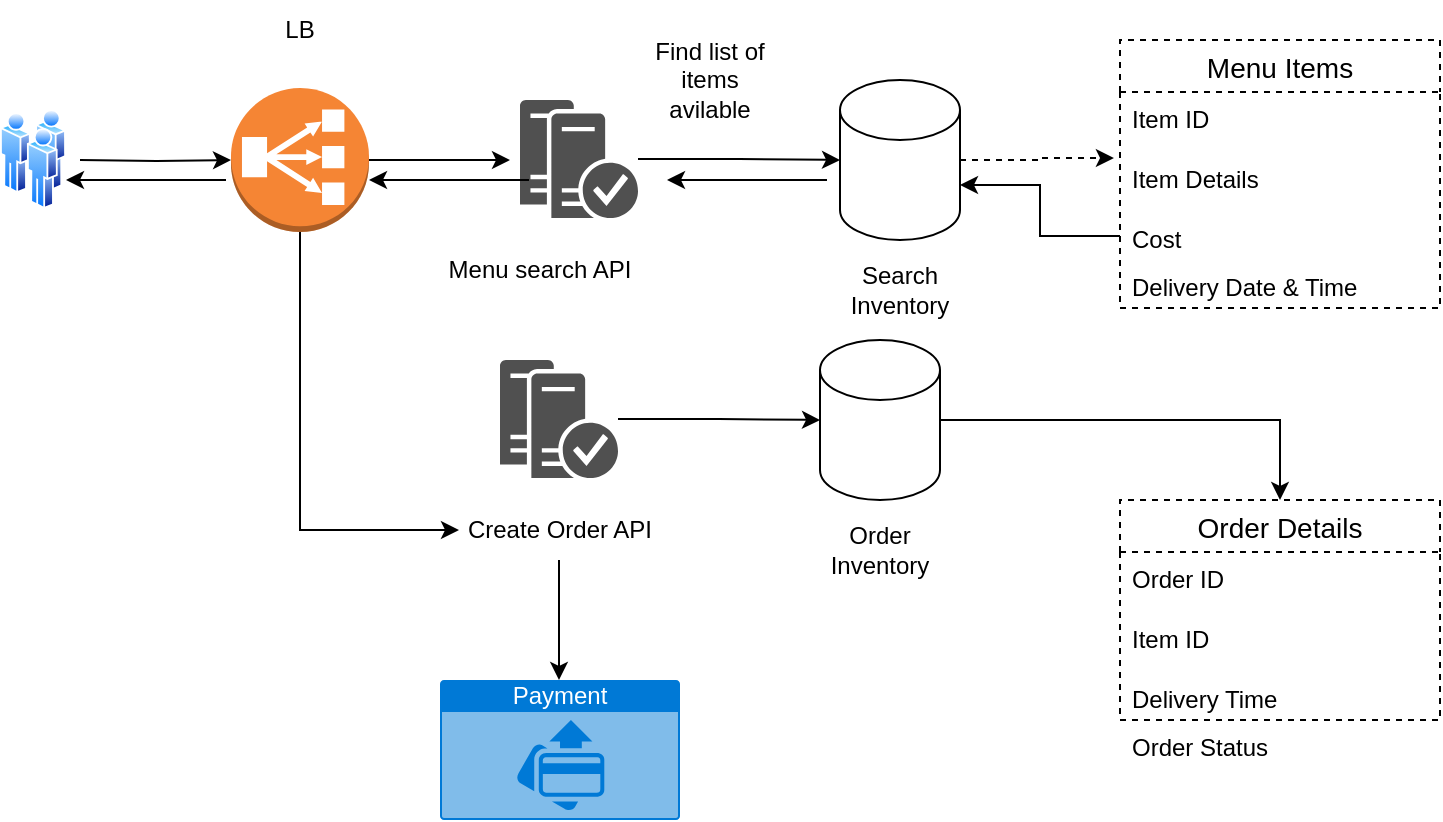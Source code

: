 <mxfile version="21.8.2" type="github">
  <diagram name="Page-1" id="LF_XqEVOaPdI56FDLNr_">
    <mxGraphModel dx="954" dy="610" grid="1" gridSize="10" guides="1" tooltips="1" connect="1" arrows="1" fold="1" page="1" pageScale="1" pageWidth="827" pageHeight="1169" math="0" shadow="0">
      <root>
        <mxCell id="0" />
        <mxCell id="1" parent="0" />
        <mxCell id="8he-RyBLAuNZcKXXixIF-3" style="edgeStyle=orthogonalEdgeStyle;rounded=0;orthogonalLoop=1;jettySize=auto;html=1;" edge="1" parent="1" target="8he-RyBLAuNZcKXXixIF-4">
          <mxGeometry relative="1" as="geometry">
            <mxPoint x="230" y="110" as="targetPoint" />
            <mxPoint x="120" y="110" as="sourcePoint" />
          </mxGeometry>
        </mxCell>
        <mxCell id="8he-RyBLAuNZcKXXixIF-27" style="edgeStyle=orthogonalEdgeStyle;rounded=0;orthogonalLoop=1;jettySize=auto;html=1;entryX=0;entryY=0.5;entryDx=0;entryDy=0;" edge="1" parent="1" source="8he-RyBLAuNZcKXXixIF-4" target="8he-RyBLAuNZcKXXixIF-29">
          <mxGeometry relative="1" as="geometry">
            <mxPoint x="250" y="310" as="targetPoint" />
            <Array as="points">
              <mxPoint x="230" y="295" />
            </Array>
          </mxGeometry>
        </mxCell>
        <mxCell id="8he-RyBLAuNZcKXXixIF-4" value="" style="outlineConnect=0;dashed=0;verticalLabelPosition=bottom;verticalAlign=top;align=center;html=1;shape=mxgraph.aws3.classic_load_balancer;fillColor=#F58534;gradientColor=none;" vertex="1" parent="1">
          <mxGeometry x="195.5" y="74" width="69" height="72" as="geometry" />
        </mxCell>
        <mxCell id="8he-RyBLAuNZcKXXixIF-5" style="edgeStyle=orthogonalEdgeStyle;rounded=0;orthogonalLoop=1;jettySize=auto;html=1;entryX=0.1;entryY=0.375;entryDx=0;entryDy=0;entryPerimeter=0;" edge="1" parent="1" source="8he-RyBLAuNZcKXXixIF-4">
          <mxGeometry relative="1" as="geometry">
            <mxPoint x="335" y="110" as="targetPoint" />
          </mxGeometry>
        </mxCell>
        <mxCell id="8he-RyBLAuNZcKXXixIF-8" style="edgeStyle=orthogonalEdgeStyle;rounded=0;orthogonalLoop=1;jettySize=auto;html=1;" edge="1" parent="1" source="8he-RyBLAuNZcKXXixIF-6" target="8he-RyBLAuNZcKXXixIF-7">
          <mxGeometry relative="1" as="geometry" />
        </mxCell>
        <mxCell id="8he-RyBLAuNZcKXXixIF-6" value="" style="sketch=0;pointerEvents=1;shadow=0;dashed=0;html=1;strokeColor=none;fillColor=#505050;labelPosition=center;verticalLabelPosition=bottom;verticalAlign=top;outlineConnect=0;align=center;shape=mxgraph.office.servers.trusted_application_pool;" vertex="1" parent="1">
          <mxGeometry x="340" y="80" width="59" height="59" as="geometry" />
        </mxCell>
        <mxCell id="8he-RyBLAuNZcKXXixIF-7" value="" style="shape=cylinder3;whiteSpace=wrap;html=1;boundedLbl=1;backgroundOutline=1;size=15;" vertex="1" parent="1">
          <mxGeometry x="500" y="70" width="60" height="80" as="geometry" />
        </mxCell>
        <mxCell id="8he-RyBLAuNZcKXXixIF-9" value="" style="image;aspect=fixed;perimeter=ellipsePerimeter;html=1;align=center;shadow=0;dashed=0;spacingTop=3;image=img/lib/active_directory/users.svg;" vertex="1" parent="1">
          <mxGeometry x="80" y="84.5" width="33" height="50" as="geometry" />
        </mxCell>
        <mxCell id="8he-RyBLAuNZcKXXixIF-10" value="LB" style="text;html=1;strokeColor=none;fillColor=none;align=center;verticalAlign=middle;whiteSpace=wrap;rounded=0;" vertex="1" parent="1">
          <mxGeometry x="200" y="30" width="60" height="30" as="geometry" />
        </mxCell>
        <mxCell id="8he-RyBLAuNZcKXXixIF-11" value="Menu search API" style="text;html=1;strokeColor=none;fillColor=none;align=center;verticalAlign=middle;whiteSpace=wrap;rounded=0;" vertex="1" parent="1">
          <mxGeometry x="300" y="150" width="100" height="30" as="geometry" />
        </mxCell>
        <mxCell id="8he-RyBLAuNZcKXXixIF-12" value="Search Inventory" style="text;html=1;strokeColor=none;fillColor=none;align=center;verticalAlign=middle;whiteSpace=wrap;rounded=0;" vertex="1" parent="1">
          <mxGeometry x="500" y="160" width="60" height="30" as="geometry" />
        </mxCell>
        <mxCell id="8he-RyBLAuNZcKXXixIF-13" value="Menu Items" style="swimlane;fontStyle=0;childLayout=stackLayout;horizontal=1;startSize=26;horizontalStack=0;resizeParent=1;resizeParentMax=0;resizeLast=0;collapsible=1;marginBottom=0;align=center;fontSize=14;dashed=1;" vertex="1" parent="1">
          <mxGeometry x="640" y="50" width="160" height="134" as="geometry" />
        </mxCell>
        <mxCell id="8he-RyBLAuNZcKXXixIF-14" value="Item ID" style="text;strokeColor=none;fillColor=none;spacingLeft=4;spacingRight=4;overflow=hidden;rotatable=0;points=[[0,0.5],[1,0.5]];portConstraint=eastwest;fontSize=12;whiteSpace=wrap;html=1;" vertex="1" parent="8he-RyBLAuNZcKXXixIF-13">
          <mxGeometry y="26" width="160" height="30" as="geometry" />
        </mxCell>
        <mxCell id="8he-RyBLAuNZcKXXixIF-15" value="Item Details" style="text;strokeColor=none;fillColor=none;spacingLeft=4;spacingRight=4;overflow=hidden;rotatable=0;points=[[0,0.5],[1,0.5]];portConstraint=eastwest;fontSize=12;whiteSpace=wrap;html=1;" vertex="1" parent="8he-RyBLAuNZcKXXixIF-13">
          <mxGeometry y="56" width="160" height="30" as="geometry" />
        </mxCell>
        <mxCell id="8he-RyBLAuNZcKXXixIF-16" value="Cost" style="text;strokeColor=none;fillColor=none;spacingLeft=4;spacingRight=4;overflow=hidden;rotatable=0;points=[[0,0.5],[1,0.5]];portConstraint=eastwest;fontSize=12;whiteSpace=wrap;html=1;" vertex="1" parent="8he-RyBLAuNZcKXXixIF-13">
          <mxGeometry y="86" width="160" height="24" as="geometry" />
        </mxCell>
        <mxCell id="8he-RyBLAuNZcKXXixIF-37" value="Delivery Date &amp;amp; Time" style="text;strokeColor=none;fillColor=none;spacingLeft=4;spacingRight=4;overflow=hidden;rotatable=0;points=[[0,0.5],[1,0.5]];portConstraint=eastwest;fontSize=12;whiteSpace=wrap;html=1;" vertex="1" parent="8he-RyBLAuNZcKXXixIF-13">
          <mxGeometry y="110" width="160" height="24" as="geometry" />
        </mxCell>
        <mxCell id="8he-RyBLAuNZcKXXixIF-17" style="edgeStyle=orthogonalEdgeStyle;rounded=0;orthogonalLoop=1;jettySize=auto;html=1;entryX=-0.019;entryY=0.1;entryDx=0;entryDy=0;entryPerimeter=0;dashed=1;" edge="1" parent="1" source="8he-RyBLAuNZcKXXixIF-7" target="8he-RyBLAuNZcKXXixIF-15">
          <mxGeometry relative="1" as="geometry" />
        </mxCell>
        <mxCell id="8he-RyBLAuNZcKXXixIF-18" value="Find list of items avilable" style="text;html=1;strokeColor=none;fillColor=none;align=center;verticalAlign=middle;whiteSpace=wrap;rounded=0;" vertex="1" parent="1">
          <mxGeometry x="400" y="54.5" width="70" height="30" as="geometry" />
        </mxCell>
        <mxCell id="8he-RyBLAuNZcKXXixIF-21" style="edgeStyle=orthogonalEdgeStyle;rounded=0;orthogonalLoop=1;jettySize=auto;html=1;entryX=1;entryY=0;entryDx=0;entryDy=52.5;entryPerimeter=0;" edge="1" parent="1" source="8he-RyBLAuNZcKXXixIF-16" target="8he-RyBLAuNZcKXXixIF-7">
          <mxGeometry relative="1" as="geometry" />
        </mxCell>
        <mxCell id="8he-RyBLAuNZcKXXixIF-22" value="" style="endArrow=classic;html=1;rounded=0;" edge="1" parent="1">
          <mxGeometry width="50" height="50" relative="1" as="geometry">
            <mxPoint x="493.5" y="120" as="sourcePoint" />
            <mxPoint x="413.5" y="120" as="targetPoint" />
          </mxGeometry>
        </mxCell>
        <mxCell id="8he-RyBLAuNZcKXXixIF-23" value="" style="endArrow=classic;html=1;rounded=0;" edge="1" parent="1">
          <mxGeometry width="50" height="50" relative="1" as="geometry">
            <mxPoint x="344.5" y="120" as="sourcePoint" />
            <mxPoint x="264.5" y="120" as="targetPoint" />
          </mxGeometry>
        </mxCell>
        <mxCell id="8he-RyBLAuNZcKXXixIF-24" value="" style="endArrow=classic;html=1;rounded=0;" edge="1" parent="1">
          <mxGeometry width="50" height="50" relative="1" as="geometry">
            <mxPoint x="193" y="120" as="sourcePoint" />
            <mxPoint x="113" y="120" as="targetPoint" />
          </mxGeometry>
        </mxCell>
        <mxCell id="8he-RyBLAuNZcKXXixIF-28" value="" style="sketch=0;pointerEvents=1;shadow=0;dashed=0;html=1;strokeColor=none;fillColor=#505050;labelPosition=center;verticalLabelPosition=bottom;verticalAlign=top;outlineConnect=0;align=center;shape=mxgraph.office.servers.trusted_application_pool;" vertex="1" parent="1">
          <mxGeometry x="330" y="210" width="59" height="59" as="geometry" />
        </mxCell>
        <mxCell id="8he-RyBLAuNZcKXXixIF-39" style="edgeStyle=orthogonalEdgeStyle;rounded=0;orthogonalLoop=1;jettySize=auto;html=1;" edge="1" parent="1" source="8he-RyBLAuNZcKXXixIF-29">
          <mxGeometry relative="1" as="geometry">
            <mxPoint x="359.5" y="370" as="targetPoint" />
          </mxGeometry>
        </mxCell>
        <mxCell id="8he-RyBLAuNZcKXXixIF-29" value="Create Order API" style="text;html=1;strokeColor=none;fillColor=none;align=center;verticalAlign=middle;whiteSpace=wrap;rounded=0;" vertex="1" parent="1">
          <mxGeometry x="309.5" y="280" width="100" height="30" as="geometry" />
        </mxCell>
        <mxCell id="8he-RyBLAuNZcKXXixIF-38" style="edgeStyle=orthogonalEdgeStyle;rounded=0;orthogonalLoop=1;jettySize=auto;html=1;entryX=0.5;entryY=0;entryDx=0;entryDy=0;" edge="1" parent="1" source="8he-RyBLAuNZcKXXixIF-30" target="8he-RyBLAuNZcKXXixIF-33">
          <mxGeometry relative="1" as="geometry" />
        </mxCell>
        <mxCell id="8he-RyBLAuNZcKXXixIF-30" value="" style="shape=cylinder3;whiteSpace=wrap;html=1;boundedLbl=1;backgroundOutline=1;size=15;" vertex="1" parent="1">
          <mxGeometry x="490" y="200" width="60" height="80" as="geometry" />
        </mxCell>
        <mxCell id="8he-RyBLAuNZcKXXixIF-31" value="Order Inventory" style="text;html=1;strokeColor=none;fillColor=none;align=center;verticalAlign=middle;whiteSpace=wrap;rounded=0;" vertex="1" parent="1">
          <mxGeometry x="490" y="290" width="60" height="30" as="geometry" />
        </mxCell>
        <mxCell id="8he-RyBLAuNZcKXXixIF-33" value="Order Details" style="swimlane;fontStyle=0;childLayout=stackLayout;horizontal=1;startSize=26;horizontalStack=0;resizeParent=1;resizeParentMax=0;resizeLast=0;collapsible=1;marginBottom=0;align=center;fontSize=14;dashed=1;" vertex="1" parent="1">
          <mxGeometry x="640" y="280" width="160" height="110" as="geometry" />
        </mxCell>
        <mxCell id="8he-RyBLAuNZcKXXixIF-34" value="Order ID" style="text;strokeColor=none;fillColor=none;spacingLeft=4;spacingRight=4;overflow=hidden;rotatable=0;points=[[0,0.5],[1,0.5]];portConstraint=eastwest;fontSize=12;whiteSpace=wrap;html=1;" vertex="1" parent="8he-RyBLAuNZcKXXixIF-33">
          <mxGeometry y="26" width="160" height="30" as="geometry" />
        </mxCell>
        <mxCell id="8he-RyBLAuNZcKXXixIF-35" value="Item ID" style="text;strokeColor=none;fillColor=none;spacingLeft=4;spacingRight=4;overflow=hidden;rotatable=0;points=[[0,0.5],[1,0.5]];portConstraint=eastwest;fontSize=12;whiteSpace=wrap;html=1;" vertex="1" parent="8he-RyBLAuNZcKXXixIF-33">
          <mxGeometry y="56" width="160" height="30" as="geometry" />
        </mxCell>
        <mxCell id="8he-RyBLAuNZcKXXixIF-36" value="Delivery Time" style="text;strokeColor=none;fillColor=none;spacingLeft=4;spacingRight=4;overflow=hidden;rotatable=0;points=[[0,0.5],[1,0.5]];portConstraint=eastwest;fontSize=12;whiteSpace=wrap;html=1;" vertex="1" parent="8he-RyBLAuNZcKXXixIF-33">
          <mxGeometry y="86" width="160" height="24" as="geometry" />
        </mxCell>
        <mxCell id="8he-RyBLAuNZcKXXixIF-40" value="Payment" style="html=1;whiteSpace=wrap;strokeColor=none;fillColor=#0079D6;labelPosition=center;verticalLabelPosition=middle;verticalAlign=top;align=center;fontSize=12;outlineConnect=0;spacingTop=-6;fontColor=#FFFFFF;sketch=0;shape=mxgraph.sitemap.payment;" vertex="1" parent="1">
          <mxGeometry x="300" y="370" width="120" height="70" as="geometry" />
        </mxCell>
        <mxCell id="8he-RyBLAuNZcKXXixIF-41" value="Order Status" style="text;strokeColor=none;fillColor=none;spacingLeft=4;spacingRight=4;overflow=hidden;rotatable=0;points=[[0,0.5],[1,0.5]];portConstraint=eastwest;fontSize=12;whiteSpace=wrap;html=1;" vertex="1" parent="1">
          <mxGeometry x="640" y="390" width="160" height="24" as="geometry" />
        </mxCell>
        <mxCell id="8he-RyBLAuNZcKXXixIF-42" style="edgeStyle=orthogonalEdgeStyle;rounded=0;orthogonalLoop=1;jettySize=auto;html=1;entryX=0;entryY=0.5;entryDx=0;entryDy=0;entryPerimeter=0;" edge="1" parent="1" source="8he-RyBLAuNZcKXXixIF-28" target="8he-RyBLAuNZcKXXixIF-30">
          <mxGeometry relative="1" as="geometry" />
        </mxCell>
      </root>
    </mxGraphModel>
  </diagram>
</mxfile>
